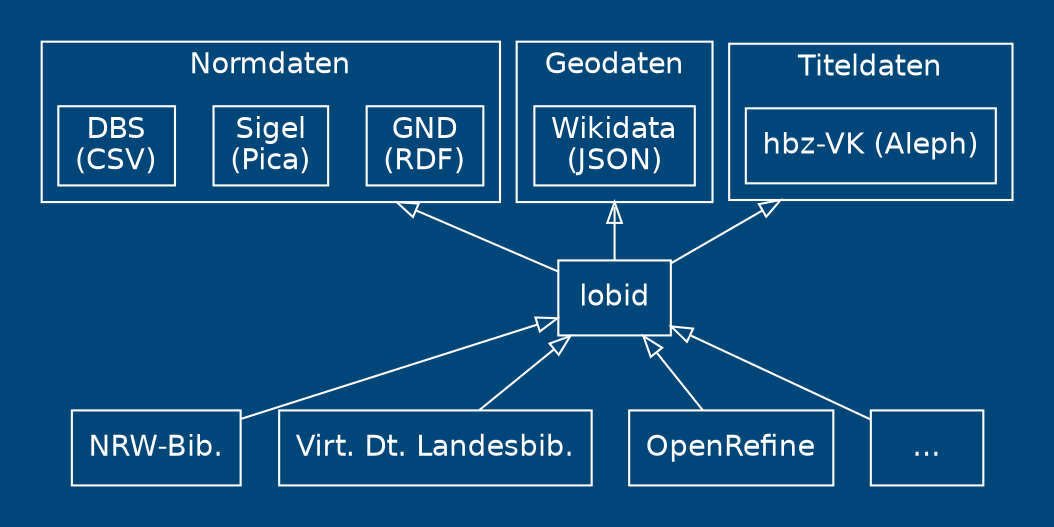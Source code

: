 digraph data {
	compound=true
	node[shape=box color=white fontcolor=white fontname=helvetica]
	graph [bgcolor="#004678" color=white fontcolor=white fontname=helvetica]
	edge[color=white fontcolor=white fontname=helvetica]
	edge[arrowhead=empty arrowtail=empty]
	rankdir=TD
	splines=false

	subgraph cluster_1{
	style=invis

	/*
	subgraph cluster_libs{
		style=invis
		libs [label="Libraries"]
	}
	*/

	subgraph cluster_title{
		style=solid
		label="Titeldaten"
		union [label="hbz-VK (Aleph)"]
	}

	subgraph cluster_geo{
		style=solid
		label="Geodaten"
		wikidata[label="Wikidata\n(JSON)"]
	}

	subgraph cluster_auth{
		style=solid
		label="Normdaten"
		gnd[label="GND\n(RDF)"]
		sigel[label="Sigel\n(Pica)"]
		dbs[label="DBS\n(CSV)"]
	}



	api[label="lobid"]

	//libs->union[lhead=cluster_title]
	//libs->sigel[lhead=cluster_auth]

	wikidata->api[ltail=cluster_geo dir=back]
	sigel->api[ltail=cluster_auth dir=back]
	union->api[ltail=cluster_title dir=back]

	app1[label="NRW-Bib."]
	app2[label="Virt. Dt. Landesbib."]
	app3[label="OpenRefine"]
	app4[label="..."]

	api->app1[dir=back]
	api->app2[dir=back]
	api->app3[dir=back]
	api->app4[dir=back]
	}
}